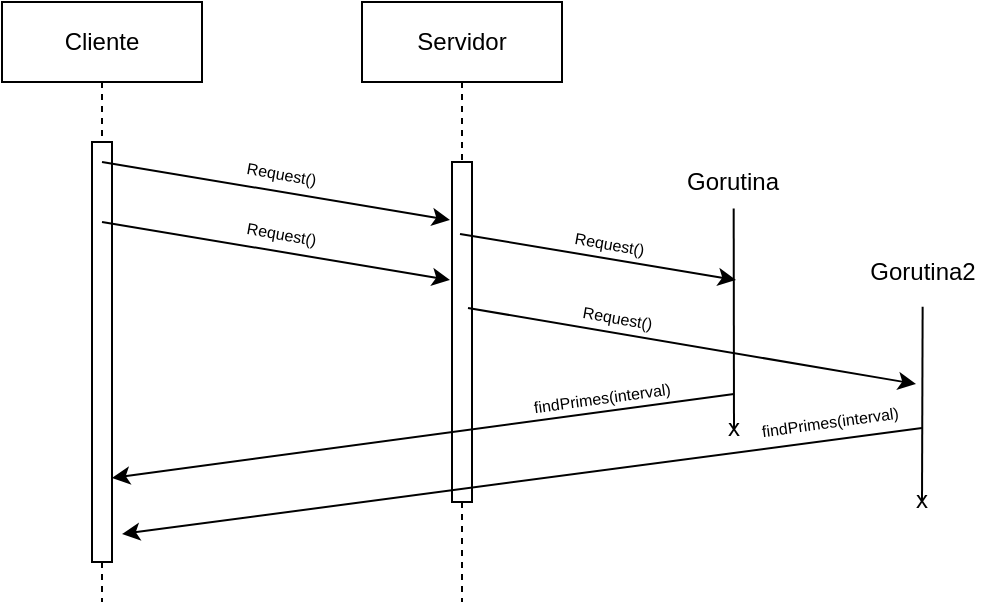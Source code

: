 <mxfile version="24.7.17">
  <diagram name="Page-1" id="2YBvvXClWsGukQMizWep">
    <mxGraphModel dx="684" dy="376" grid="1" gridSize="10" guides="1" tooltips="1" connect="1" arrows="1" fold="1" page="1" pageScale="1" pageWidth="850" pageHeight="1100" math="0" shadow="0">
      <root>
        <mxCell id="0" />
        <mxCell id="1" parent="0" />
        <mxCell id="ghNGC7fNvTlc1g47wujl-1" value="Cliente" style="shape=umlLifeline;perimeter=lifelinePerimeter;whiteSpace=wrap;html=1;container=0;dropTarget=0;collapsible=0;recursiveResize=0;outlineConnect=0;portConstraint=eastwest;newEdgeStyle={&quot;edgeStyle&quot;:&quot;elbowEdgeStyle&quot;,&quot;elbow&quot;:&quot;vertical&quot;,&quot;curved&quot;:0,&quot;rounded&quot;:0};" vertex="1" parent="1">
          <mxGeometry x="60" y="60" width="100" height="300" as="geometry" />
        </mxCell>
        <mxCell id="ghNGC7fNvTlc1g47wujl-2" value="" style="html=1;points=[];perimeter=orthogonalPerimeter;outlineConnect=0;targetShapes=umlLifeline;portConstraint=eastwest;newEdgeStyle={&quot;edgeStyle&quot;:&quot;elbowEdgeStyle&quot;,&quot;elbow&quot;:&quot;vertical&quot;,&quot;curved&quot;:0,&quot;rounded&quot;:0};" vertex="1" parent="ghNGC7fNvTlc1g47wujl-1">
          <mxGeometry x="45" y="70" width="10" height="210" as="geometry" />
        </mxCell>
        <mxCell id="ghNGC7fNvTlc1g47wujl-3" value="Servidor" style="shape=umlLifeline;perimeter=lifelinePerimeter;whiteSpace=wrap;html=1;container=0;dropTarget=0;collapsible=0;recursiveResize=0;outlineConnect=0;portConstraint=eastwest;newEdgeStyle={&quot;edgeStyle&quot;:&quot;elbowEdgeStyle&quot;,&quot;elbow&quot;:&quot;vertical&quot;,&quot;curved&quot;:0,&quot;rounded&quot;:0};" vertex="1" parent="1">
          <mxGeometry x="240" y="60" width="100" height="300" as="geometry" />
        </mxCell>
        <mxCell id="ghNGC7fNvTlc1g47wujl-4" value="" style="html=1;points=[];perimeter=orthogonalPerimeter;outlineConnect=0;targetShapes=umlLifeline;portConstraint=eastwest;newEdgeStyle={&quot;edgeStyle&quot;:&quot;elbowEdgeStyle&quot;,&quot;elbow&quot;:&quot;vertical&quot;,&quot;curved&quot;:0,&quot;rounded&quot;:0};" vertex="1" parent="ghNGC7fNvTlc1g47wujl-3">
          <mxGeometry x="45" y="80" width="10" height="170" as="geometry" />
        </mxCell>
        <mxCell id="ghNGC7fNvTlc1g47wujl-5" value="" style="endArrow=classic;html=1;rounded=0;" edge="1" parent="1">
          <mxGeometry width="50" height="50" relative="1" as="geometry">
            <mxPoint x="110" y="140" as="sourcePoint" />
            <mxPoint x="284" y="169" as="targetPoint" />
          </mxGeometry>
        </mxCell>
        <mxCell id="ghNGC7fNvTlc1g47wujl-6" value="&lt;font style=&quot;font-size: 8px;&quot;&gt;Request()&lt;/font&gt;" style="text;html=1;align=center;verticalAlign=middle;whiteSpace=wrap;rounded=0;rotation=10;" vertex="1" parent="1">
          <mxGeometry x="170" y="130" width="60" height="30" as="geometry" />
        </mxCell>
        <mxCell id="ghNGC7fNvTlc1g47wujl-7" value="" style="endArrow=classic;html=1;rounded=0;" edge="1" parent="1">
          <mxGeometry width="50" height="50" relative="1" as="geometry">
            <mxPoint x="110" y="170" as="sourcePoint" />
            <mxPoint x="284" y="199" as="targetPoint" />
          </mxGeometry>
        </mxCell>
        <mxCell id="ghNGC7fNvTlc1g47wujl-8" value="&lt;span style=&quot;font-size: 8px;&quot;&gt;Request()&lt;/span&gt;" style="text;html=1;align=center;verticalAlign=middle;whiteSpace=wrap;rounded=0;rotation=10;" vertex="1" parent="1">
          <mxGeometry x="170" y="160" width="60" height="30" as="geometry" />
        </mxCell>
        <mxCell id="ghNGC7fNvTlc1g47wujl-9" value="" style="endArrow=none;html=1;rounded=0;entryX=0.512;entryY=0.943;entryDx=0;entryDy=0;entryPerimeter=0;" edge="1" parent="1" target="ghNGC7fNvTlc1g47wujl-10">
          <mxGeometry width="50" height="50" relative="1" as="geometry">
            <mxPoint x="426" y="274" as="sourcePoint" />
            <mxPoint x="425" y="151" as="targetPoint" />
          </mxGeometry>
        </mxCell>
        <mxCell id="ghNGC7fNvTlc1g47wujl-10" value="Gorutina" style="text;html=1;align=center;verticalAlign=middle;resizable=0;points=[];autosize=1;strokeColor=none;fillColor=none;" vertex="1" parent="1">
          <mxGeometry x="390" y="135" width="70" height="30" as="geometry" />
        </mxCell>
        <mxCell id="ghNGC7fNvTlc1g47wujl-11" value="" style="endArrow=none;html=1;rounded=0;entryX=0.504;entryY=1.08;entryDx=0;entryDy=0;entryPerimeter=0;" edge="1" parent="1" target="ghNGC7fNvTlc1g47wujl-12">
          <mxGeometry width="50" height="50" relative="1" as="geometry">
            <mxPoint x="520" y="310" as="sourcePoint" />
            <mxPoint x="520" y="151" as="targetPoint" />
          </mxGeometry>
        </mxCell>
        <mxCell id="ghNGC7fNvTlc1g47wujl-12" value="Gorutina2" style="text;html=1;align=center;verticalAlign=middle;resizable=0;points=[];autosize=1;strokeColor=none;fillColor=none;" vertex="1" parent="1">
          <mxGeometry x="480" y="180" width="80" height="30" as="geometry" />
        </mxCell>
        <mxCell id="ghNGC7fNvTlc1g47wujl-15" value="" style="endArrow=classic;html=1;rounded=0;" edge="1" parent="1">
          <mxGeometry width="50" height="50" relative="1" as="geometry">
            <mxPoint x="426" y="256" as="sourcePoint" />
            <mxPoint x="115" y="298" as="targetPoint" />
          </mxGeometry>
        </mxCell>
        <mxCell id="ghNGC7fNvTlc1g47wujl-16" value="" style="endArrow=classic;html=1;rounded=0;" edge="1" parent="1">
          <mxGeometry width="50" height="50" relative="1" as="geometry">
            <mxPoint x="520" y="273" as="sourcePoint" />
            <mxPoint x="120" y="326" as="targetPoint" />
          </mxGeometry>
        </mxCell>
        <mxCell id="ghNGC7fNvTlc1g47wujl-17" value="&lt;span style=&quot;font-size: 8px;&quot;&gt;findPrimes(interval)&lt;/span&gt;" style="text;html=1;align=center;verticalAlign=middle;whiteSpace=wrap;rounded=0;rotation=-7.8;" vertex="1" parent="1">
          <mxGeometry x="330" y="242" width="60" height="30" as="geometry" />
        </mxCell>
        <mxCell id="ghNGC7fNvTlc1g47wujl-18" value="&lt;span style=&quot;font-size: 8px;&quot;&gt;findPrimes(interval)&lt;/span&gt;" style="text;html=1;align=center;verticalAlign=middle;whiteSpace=wrap;rounded=0;rotation=-7.8;" vertex="1" parent="1">
          <mxGeometry x="444" y="254" width="60" height="30" as="geometry" />
        </mxCell>
        <mxCell id="ghNGC7fNvTlc1g47wujl-19" value="" style="endArrow=classic;html=1;rounded=0;" edge="1" parent="1">
          <mxGeometry width="50" height="50" relative="1" as="geometry">
            <mxPoint x="289" y="176" as="sourcePoint" />
            <mxPoint x="427" y="199" as="targetPoint" />
          </mxGeometry>
        </mxCell>
        <mxCell id="ghNGC7fNvTlc1g47wujl-20" value="&lt;font style=&quot;font-size: 8px;&quot;&gt;Request()&lt;/font&gt;" style="text;html=1;align=center;verticalAlign=middle;whiteSpace=wrap;rounded=0;rotation=10;" vertex="1" parent="1">
          <mxGeometry x="334" y="165" width="60" height="30" as="geometry" />
        </mxCell>
        <mxCell id="ghNGC7fNvTlc1g47wujl-21" value="" style="endArrow=classic;html=1;rounded=0;" edge="1" parent="1">
          <mxGeometry width="50" height="50" relative="1" as="geometry">
            <mxPoint x="293" y="213" as="sourcePoint" />
            <mxPoint x="517" y="251" as="targetPoint" />
          </mxGeometry>
        </mxCell>
        <mxCell id="ghNGC7fNvTlc1g47wujl-22" value="&lt;font style=&quot;font-size: 8px;&quot;&gt;Request()&lt;/font&gt;" style="text;html=1;align=center;verticalAlign=middle;whiteSpace=wrap;rounded=0;rotation=10;" vertex="1" parent="1">
          <mxGeometry x="338" y="202" width="60" height="30" as="geometry" />
        </mxCell>
        <mxCell id="ghNGC7fNvTlc1g47wujl-27" value="x" style="text;html=1;align=center;verticalAlign=middle;whiteSpace=wrap;rounded=0;" vertex="1" parent="1">
          <mxGeometry x="396" y="258" width="60" height="30" as="geometry" />
        </mxCell>
        <mxCell id="ghNGC7fNvTlc1g47wujl-28" value="x" style="text;html=1;align=center;verticalAlign=middle;whiteSpace=wrap;rounded=0;" vertex="1" parent="1">
          <mxGeometry x="490" y="294" width="60" height="30" as="geometry" />
        </mxCell>
      </root>
    </mxGraphModel>
  </diagram>
</mxfile>
